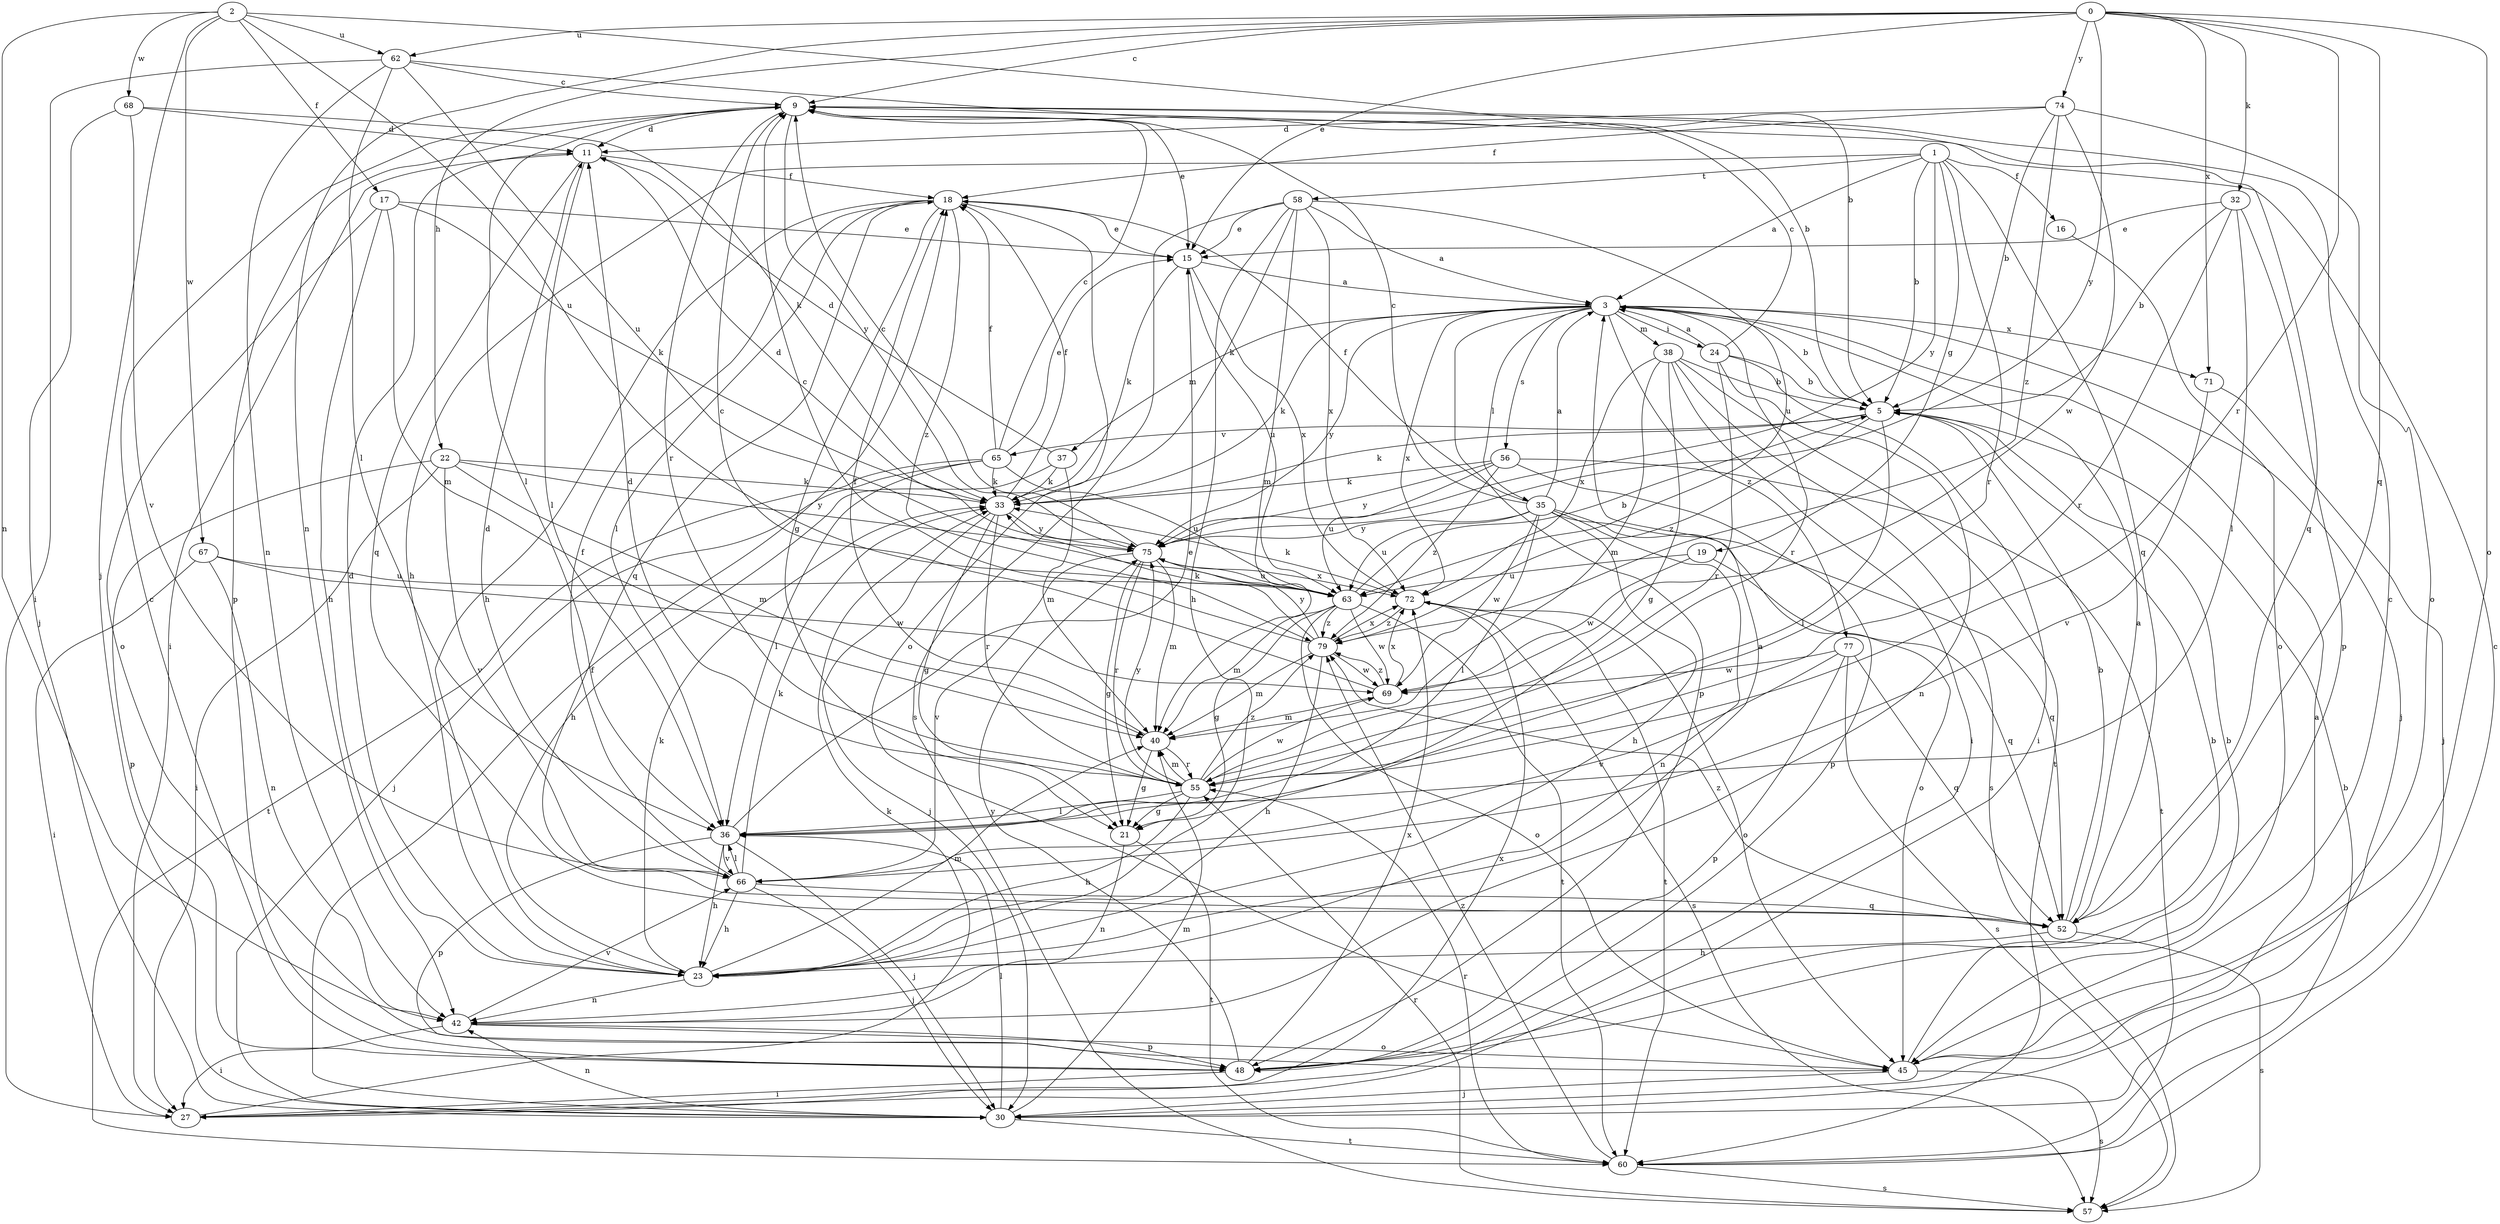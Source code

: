strict digraph  {
0;
1;
2;
3;
5;
9;
11;
15;
16;
17;
18;
19;
21;
22;
23;
24;
27;
30;
32;
33;
35;
36;
37;
38;
40;
42;
45;
48;
52;
55;
56;
57;
58;
60;
62;
63;
65;
66;
67;
68;
69;
71;
72;
74;
75;
77;
79;
0 -> 9  [label=c];
0 -> 15  [label=e];
0 -> 22  [label=h];
0 -> 32  [label=k];
0 -> 42  [label=n];
0 -> 45  [label=o];
0 -> 52  [label=q];
0 -> 55  [label=r];
0 -> 62  [label=u];
0 -> 71  [label=x];
0 -> 74  [label=y];
0 -> 75  [label=y];
1 -> 3  [label=a];
1 -> 5  [label=b];
1 -> 16  [label=f];
1 -> 19  [label=g];
1 -> 23  [label=h];
1 -> 52  [label=q];
1 -> 55  [label=r];
1 -> 58  [label=t];
1 -> 75  [label=y];
2 -> 5  [label=b];
2 -> 17  [label=f];
2 -> 30  [label=j];
2 -> 42  [label=n];
2 -> 62  [label=u];
2 -> 63  [label=u];
2 -> 67  [label=w];
2 -> 68  [label=w];
3 -> 5  [label=b];
3 -> 24  [label=i];
3 -> 30  [label=j];
3 -> 33  [label=k];
3 -> 35  [label=l];
3 -> 37  [label=m];
3 -> 38  [label=m];
3 -> 48  [label=p];
3 -> 55  [label=r];
3 -> 56  [label=s];
3 -> 71  [label=x];
3 -> 72  [label=x];
3 -> 75  [label=y];
3 -> 77  [label=z];
5 -> 33  [label=k];
5 -> 36  [label=l];
5 -> 65  [label=v];
5 -> 79  [label=z];
9 -> 11  [label=d];
9 -> 15  [label=e];
9 -> 36  [label=l];
9 -> 48  [label=p];
9 -> 52  [label=q];
9 -> 55  [label=r];
9 -> 75  [label=y];
11 -> 18  [label=f];
11 -> 27  [label=i];
11 -> 36  [label=l];
11 -> 52  [label=q];
15 -> 3  [label=a];
15 -> 33  [label=k];
15 -> 63  [label=u];
15 -> 72  [label=x];
16 -> 45  [label=o];
17 -> 15  [label=e];
17 -> 23  [label=h];
17 -> 33  [label=k];
17 -> 40  [label=m];
17 -> 45  [label=o];
18 -> 15  [label=e];
18 -> 21  [label=g];
18 -> 23  [label=h];
18 -> 36  [label=l];
18 -> 45  [label=o];
18 -> 52  [label=q];
18 -> 79  [label=z];
19 -> 52  [label=q];
19 -> 63  [label=u];
19 -> 69  [label=w];
21 -> 42  [label=n];
21 -> 60  [label=t];
22 -> 27  [label=i];
22 -> 33  [label=k];
22 -> 40  [label=m];
22 -> 48  [label=p];
22 -> 66  [label=v];
22 -> 75  [label=y];
23 -> 3  [label=a];
23 -> 11  [label=d];
23 -> 33  [label=k];
23 -> 40  [label=m];
23 -> 42  [label=n];
24 -> 3  [label=a];
24 -> 5  [label=b];
24 -> 9  [label=c];
24 -> 27  [label=i];
24 -> 42  [label=n];
24 -> 55  [label=r];
27 -> 33  [label=k];
27 -> 72  [label=x];
30 -> 3  [label=a];
30 -> 18  [label=f];
30 -> 36  [label=l];
30 -> 40  [label=m];
30 -> 42  [label=n];
30 -> 60  [label=t];
32 -> 5  [label=b];
32 -> 15  [label=e];
32 -> 36  [label=l];
32 -> 48  [label=p];
32 -> 55  [label=r];
33 -> 18  [label=f];
33 -> 21  [label=g];
33 -> 30  [label=j];
33 -> 55  [label=r];
33 -> 75  [label=y];
35 -> 3  [label=a];
35 -> 9  [label=c];
35 -> 18  [label=f];
35 -> 23  [label=h];
35 -> 36  [label=l];
35 -> 42  [label=n];
35 -> 45  [label=o];
35 -> 52  [label=q];
35 -> 63  [label=u];
35 -> 69  [label=w];
35 -> 75  [label=y];
36 -> 15  [label=e];
36 -> 23  [label=h];
36 -> 30  [label=j];
36 -> 48  [label=p];
36 -> 66  [label=v];
37 -> 11  [label=d];
37 -> 23  [label=h];
37 -> 33  [label=k];
37 -> 40  [label=m];
38 -> 5  [label=b];
38 -> 21  [label=g];
38 -> 27  [label=i];
38 -> 40  [label=m];
38 -> 57  [label=s];
38 -> 60  [label=t];
38 -> 72  [label=x];
40 -> 18  [label=f];
40 -> 21  [label=g];
40 -> 55  [label=r];
42 -> 27  [label=i];
42 -> 45  [label=o];
42 -> 48  [label=p];
42 -> 66  [label=v];
45 -> 5  [label=b];
45 -> 9  [label=c];
45 -> 30  [label=j];
45 -> 57  [label=s];
48 -> 5  [label=b];
48 -> 9  [label=c];
48 -> 27  [label=i];
48 -> 72  [label=x];
48 -> 75  [label=y];
52 -> 3  [label=a];
52 -> 5  [label=b];
52 -> 23  [label=h];
52 -> 57  [label=s];
52 -> 79  [label=z];
55 -> 11  [label=d];
55 -> 21  [label=g];
55 -> 23  [label=h];
55 -> 36  [label=l];
55 -> 40  [label=m];
55 -> 69  [label=w];
55 -> 75  [label=y];
55 -> 79  [label=z];
56 -> 33  [label=k];
56 -> 48  [label=p];
56 -> 60  [label=t];
56 -> 63  [label=u];
56 -> 75  [label=y];
56 -> 79  [label=z];
57 -> 55  [label=r];
58 -> 3  [label=a];
58 -> 15  [label=e];
58 -> 23  [label=h];
58 -> 33  [label=k];
58 -> 40  [label=m];
58 -> 57  [label=s];
58 -> 63  [label=u];
58 -> 72  [label=x];
60 -> 5  [label=b];
60 -> 9  [label=c];
60 -> 55  [label=r];
60 -> 57  [label=s];
60 -> 79  [label=z];
62 -> 5  [label=b];
62 -> 9  [label=c];
62 -> 27  [label=i];
62 -> 36  [label=l];
62 -> 42  [label=n];
62 -> 63  [label=u];
63 -> 5  [label=b];
63 -> 21  [label=g];
63 -> 40  [label=m];
63 -> 45  [label=o];
63 -> 60  [label=t];
63 -> 69  [label=w];
63 -> 79  [label=z];
65 -> 9  [label=c];
65 -> 15  [label=e];
65 -> 18  [label=f];
65 -> 30  [label=j];
65 -> 33  [label=k];
65 -> 36  [label=l];
65 -> 60  [label=t];
65 -> 63  [label=u];
66 -> 11  [label=d];
66 -> 18  [label=f];
66 -> 23  [label=h];
66 -> 30  [label=j];
66 -> 33  [label=k];
66 -> 36  [label=l];
66 -> 52  [label=q];
67 -> 27  [label=i];
67 -> 42  [label=n];
67 -> 63  [label=u];
67 -> 69  [label=w];
68 -> 11  [label=d];
68 -> 30  [label=j];
68 -> 33  [label=k];
68 -> 66  [label=v];
69 -> 9  [label=c];
69 -> 40  [label=m];
69 -> 72  [label=x];
69 -> 79  [label=z];
71 -> 30  [label=j];
71 -> 66  [label=v];
72 -> 33  [label=k];
72 -> 45  [label=o];
72 -> 57  [label=s];
72 -> 60  [label=t];
72 -> 79  [label=z];
74 -> 5  [label=b];
74 -> 11  [label=d];
74 -> 18  [label=f];
74 -> 45  [label=o];
74 -> 69  [label=w];
74 -> 79  [label=z];
75 -> 9  [label=c];
75 -> 11  [label=d];
75 -> 21  [label=g];
75 -> 40  [label=m];
75 -> 55  [label=r];
75 -> 63  [label=u];
75 -> 66  [label=v];
75 -> 72  [label=x];
77 -> 48  [label=p];
77 -> 52  [label=q];
77 -> 57  [label=s];
77 -> 66  [label=v];
77 -> 69  [label=w];
79 -> 9  [label=c];
79 -> 23  [label=h];
79 -> 33  [label=k];
79 -> 40  [label=m];
79 -> 69  [label=w];
79 -> 72  [label=x];
79 -> 75  [label=y];
}
